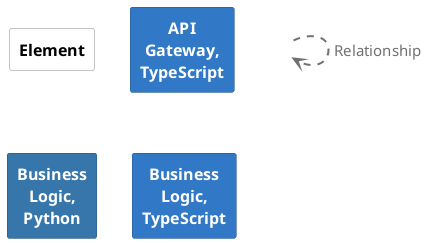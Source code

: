 @startuml
set separator none

skinparam {
  shadowing false
  arrowFontSize 15
  defaultTextAlignment center
  wrapWidth 100
  maxMessageSize 100
}
hide stereotype

skinparam rectangle<<_transparent>> {
  BorderColor transparent
  BackgroundColor transparent
  FontColor transparent
}

skinparam rectangle<<1>> {
  BackgroundColor #ffffff
  FontColor #000000
  BorderColor #888888
}
rectangle "==Element" <<1>>

skinparam rectangle<<2>> {
  BackgroundColor #3178c6
  FontColor #ffffff
  BorderColor #22548a
}
rectangle "==API Gateway, TypeScript" <<2>>

skinparam rectangle<<3>> {
  BackgroundColor #3776ab
  FontColor #ffffff
  BorderColor #265277
}
rectangle "==Business Logic, Python" <<3>>

skinparam rectangle<<4>> {
  BackgroundColor #3178c6
  FontColor #ffffff
  BorderColor #22548a
}
rectangle "==Business Logic, TypeScript" <<4>>

rectangle "." <<_transparent>> as 5
5 .[#707070,thickness=2].> 5 : "<color:#707070>Relationship"


@enduml
